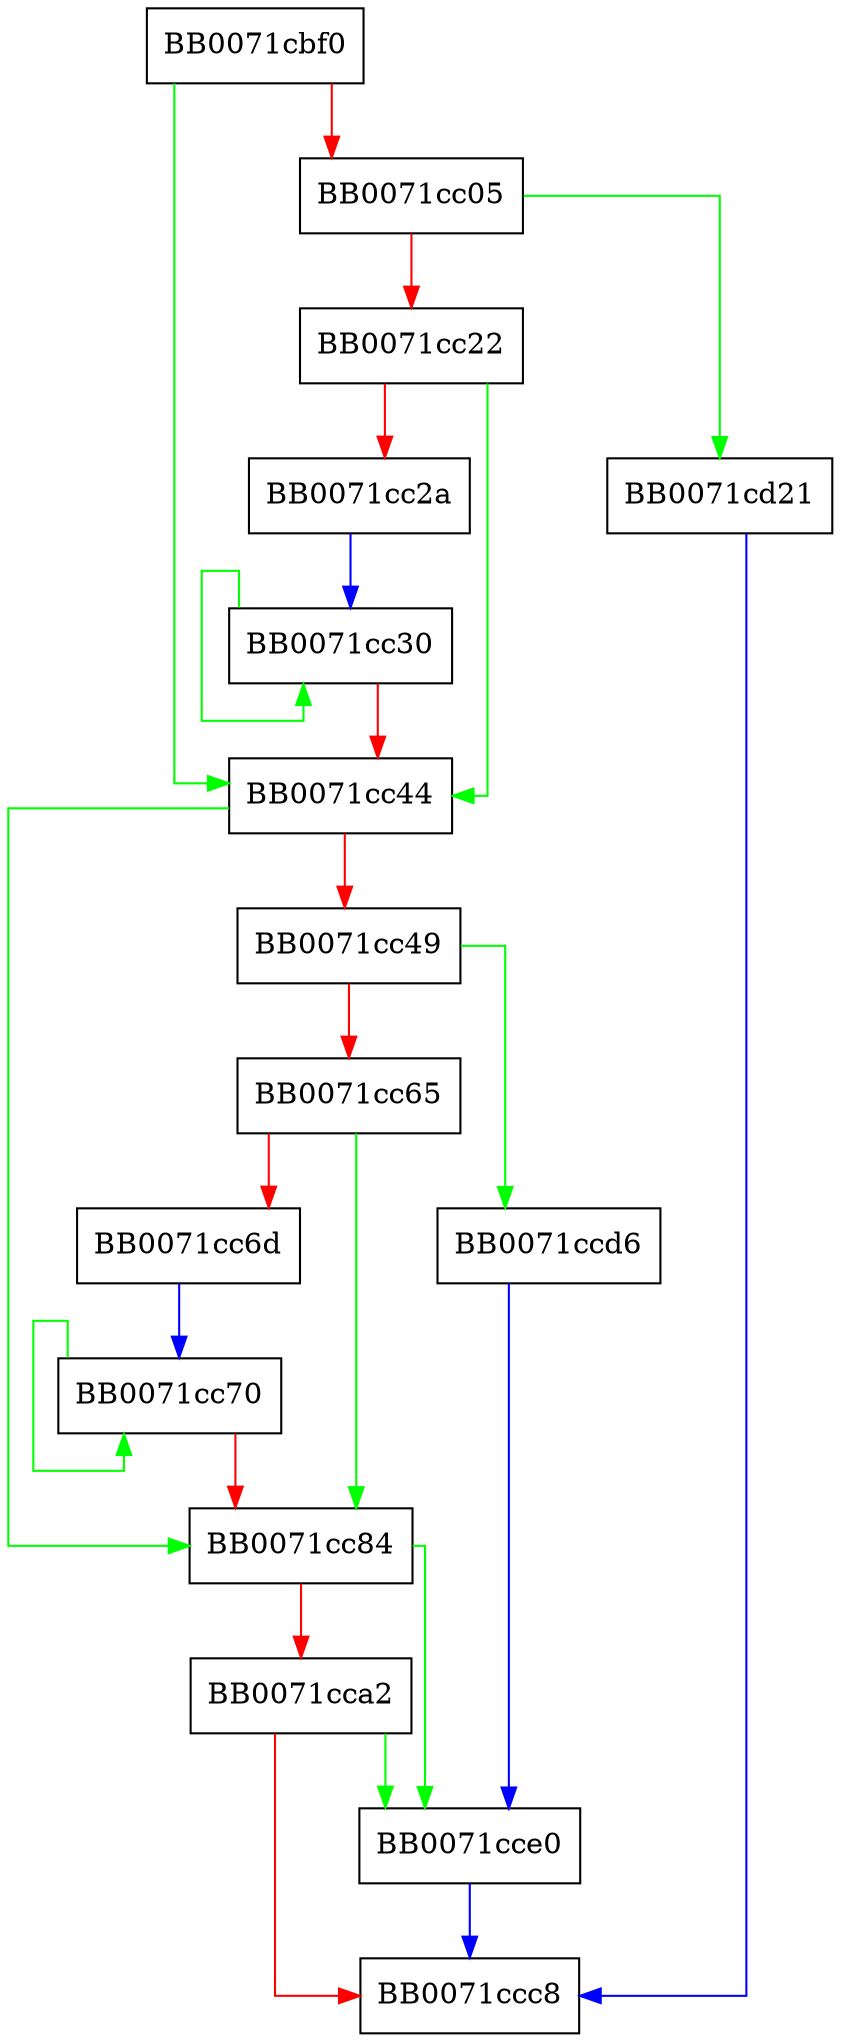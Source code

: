 digraph mime_hdr_new {
  node [shape="box"];
  graph [splines=ortho];
  BB0071cbf0 -> BB0071cc44 [color="green"];
  BB0071cbf0 -> BB0071cc05 [color="red"];
  BB0071cc05 -> BB0071cd21 [color="green"];
  BB0071cc05 -> BB0071cc22 [color="red"];
  BB0071cc22 -> BB0071cc44 [color="green"];
  BB0071cc22 -> BB0071cc2a [color="red"];
  BB0071cc2a -> BB0071cc30 [color="blue"];
  BB0071cc30 -> BB0071cc30 [color="green"];
  BB0071cc30 -> BB0071cc44 [color="red"];
  BB0071cc44 -> BB0071cc84 [color="green"];
  BB0071cc44 -> BB0071cc49 [color="red"];
  BB0071cc49 -> BB0071ccd6 [color="green"];
  BB0071cc49 -> BB0071cc65 [color="red"];
  BB0071cc65 -> BB0071cc84 [color="green"];
  BB0071cc65 -> BB0071cc6d [color="red"];
  BB0071cc6d -> BB0071cc70 [color="blue"];
  BB0071cc70 -> BB0071cc70 [color="green"];
  BB0071cc70 -> BB0071cc84 [color="red"];
  BB0071cc84 -> BB0071cce0 [color="green"];
  BB0071cc84 -> BB0071cca2 [color="red"];
  BB0071cca2 -> BB0071cce0 [color="green"];
  BB0071cca2 -> BB0071ccc8 [color="red"];
  BB0071ccd6 -> BB0071cce0 [color="blue"];
  BB0071cce0 -> BB0071ccc8 [color="blue"];
  BB0071cd21 -> BB0071ccc8 [color="blue"];
}